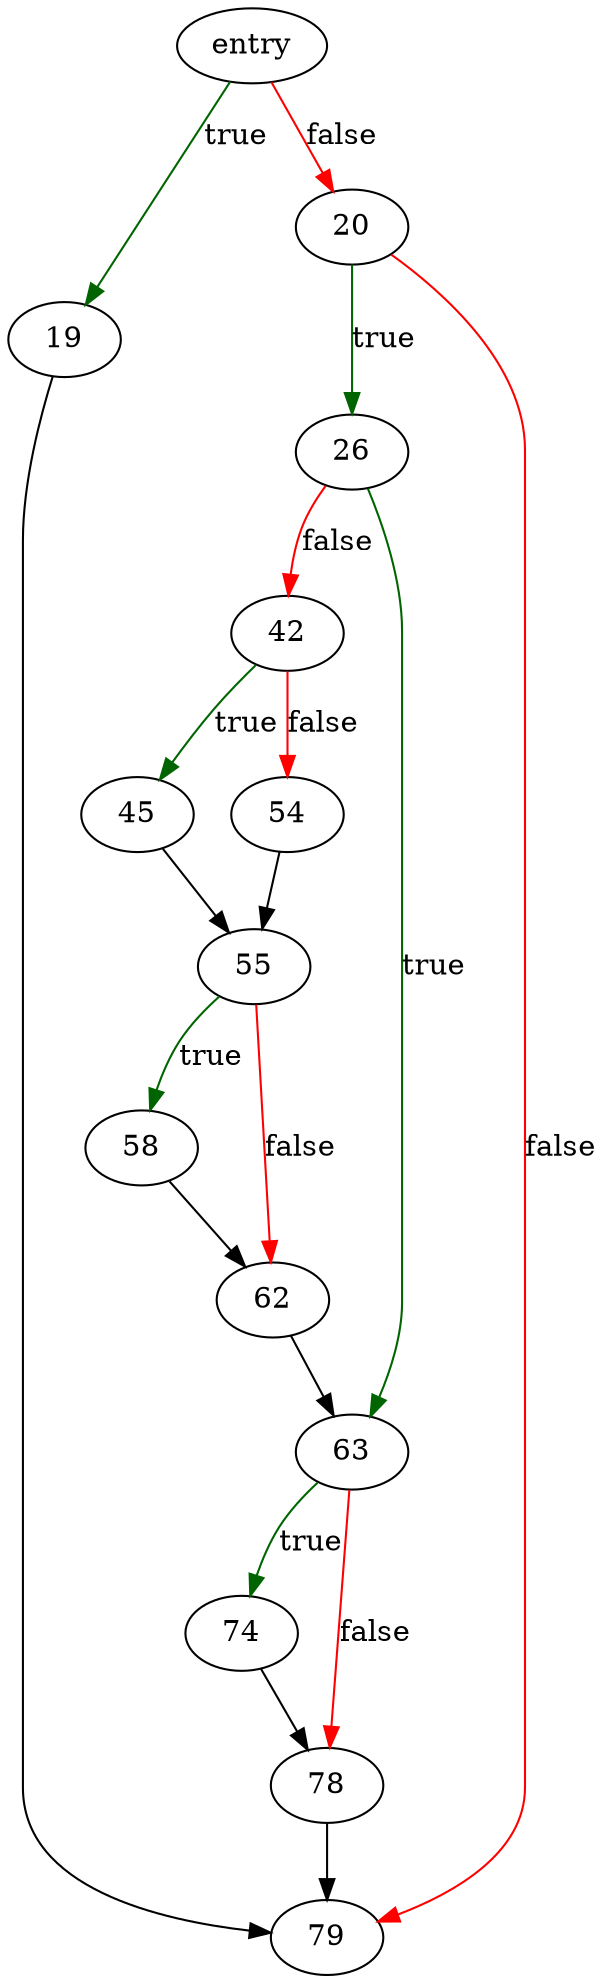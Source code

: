 digraph "groupConcatStep" {
	// Node definitions.
	3 [label=entry];
	19;
	20;
	26;
	42;
	45;
	54;
	55;
	58;
	62;
	63;
	74;
	78;
	79;

	// Edge definitions.
	3 -> 19 [
		color=darkgreen
		label=true
	];
	3 -> 20 [
		color=red
		label=false
	];
	19 -> 79;
	20 -> 26 [
		color=darkgreen
		label=true
	];
	20 -> 79 [
		color=red
		label=false
	];
	26 -> 42 [
		color=red
		label=false
	];
	26 -> 63 [
		color=darkgreen
		label=true
	];
	42 -> 45 [
		color=darkgreen
		label=true
	];
	42 -> 54 [
		color=red
		label=false
	];
	45 -> 55;
	54 -> 55;
	55 -> 58 [
		color=darkgreen
		label=true
	];
	55 -> 62 [
		color=red
		label=false
	];
	58 -> 62;
	62 -> 63;
	63 -> 74 [
		color=darkgreen
		label=true
	];
	63 -> 78 [
		color=red
		label=false
	];
	74 -> 78;
	78 -> 79;
}
